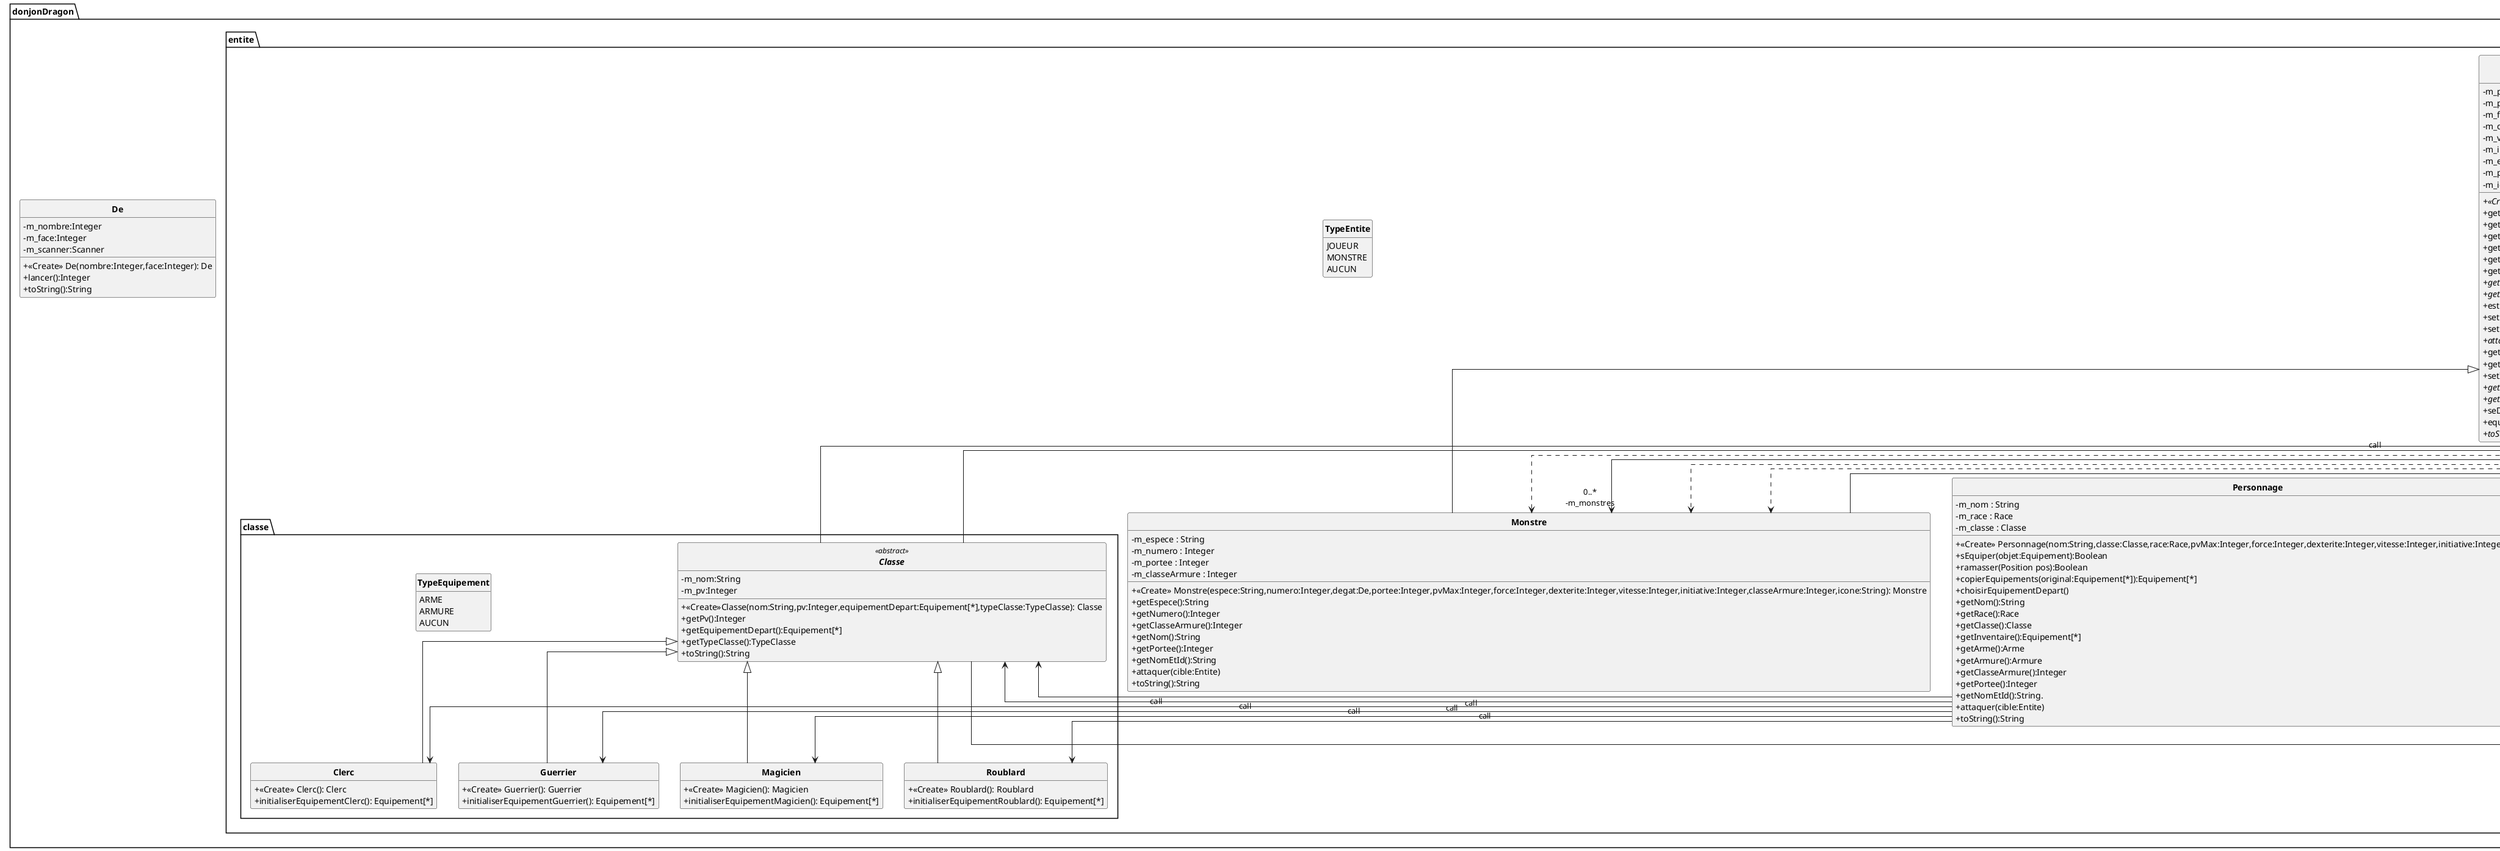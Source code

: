 @startuml
'https://plantuml.com/class-diagram
skinparam classAttributeIconSize 0
skinparam classFontStyle Bold
skinparam style strictuml
top to bottom direction
skinparam linetype ortho
hide empty members
package donjonDragon
{
package entite
{
abstract Entite<<abstract>>
{
-m_pvMax : Integer
-m_pv : Integer
-m_force : Integer
-m_dexterite : Integer
-m_vitesse : Integer
-m_initiative : Integer
-m_enVie : Boolean
-m_pos : Integer[*]
-m_icone : String

+{abstract} «Create» Entite(pvMax:Integer, pv:Integer, force:Integer, dexterite:Integer, vitesse:Integer, initiative:Integer, enVie:Boolean, icone:String, type:TypeEntite): Entite
+getPvMax():Integer
+getPv():Integer
+getForce():Integer
+getDexterite():Integer
+getVitesse():Integer
+getInitiative():Integer
+{abstract} getClasseArmure():Integer
+{abstract} getNom():String
+estEnVie():Boolean
+setPv(pv:Integer)
+setEnVie(vie:Boolean)
+{abstract} attaquer(cible:Entite)
+getType(): TypeEntite
+getIcone(): String
+setIcone(): String
+{abstract}getPortee():Integer
+{abstract}getNomEtId():String
+seDeplacer(donjon:Donjon,pos:Integer[*],deplacementX:Integer,deplacementY:Integer)
+equals(obj:Object): Boolean
+{abstract}toString():String

}
class Personnage
{
-m_nom : String
-m_race : Race
-m_classe : Classe

+«Create» Personnage(nom:String,classe:Classe,race:Race,pvMax:Integer,force:Integer,dexterite:Integer,vitesse:Integer,initiative:Integer): Personnage
+sEquiper(objet:Equipement):Boolean
+ramasser(Position pos):Boolean
+copierEquipements(original:Equipement[*]):Equipement[*]
+choisirEquipementDepart()
+getNom():String
+getRace():Race
+getClasse():Classe
+getInventaire():Equipement[*]
+getArme():Arme
+getArmure():Armure
+getClasseArmure():Integer
+getPortee():Integer
+getNomEtId():String.
+attaquer(cible:Entite)
+toString():String

}
class Monstre
{
-m_espece : String
-m_numero : Integer
-m_portee : Integer
-m_classeArmure : Integer

+«Create» Monstre(espece:String,numero:Integer,degat:De,portee:Integer,pvMax:Integer,force:Integer,dexterite:Integer,vitesse:Integer,initiative:Integer,classeArmure:Integer,icone:String): Monstre
+getEspece():String
+getNumero():Integer
+getClasseArmure():Integer
+getNom():String
+getPortee():Integer
+getNomEtId():String
+attaquer(cible:Entite)
+toString():String

}
enum TypeEntite
{
JOUEUR
MONSTRE
AUCUN
}
package classe
{
abstract Classe<<abstract>>
{
-m_nom:String
-m_pv:Integer

+«Create»Classe(nom:String,pv:Integer,equipementDepart:Equipement[*],typeClasse:TypeClasse): Classe
+getPv():Integer
+getEquipementDepart():Equipement[*]
+getTypeClasse():TypeClasse
+toString():String
}
class Clerc
{
+«Create» Clerc(): Clerc
+initialiserEquipementClerc(): Equipement[*]
}
class Guerrier
{
+«Create» Guerrier(): Guerrier
+initialiserEquipementGuerrier(): Equipement[*]
}
class Magicien
{
+«Create» Magicien(): Magicien
+initialiserEquipementMagicien(): Equipement[*]
}
class Roublard
{
+«Create» Roublard(): Roublard
+initialiserEquipementRoublard(): Equipement[*]
}
enum TypeEquipement {
ARME
ARMURE
AUCUN
}
}

package race
{
/'Définitions des classes'/
abstract Race<<abstract>>
{
-m_pv : Integer
-m_force : Integer
-m_dexterite : Integer
-m_vitesse : Integer
-m_initiative : Integer
+«Create» Race(pv:Integer,force:Integer,dexterite:Integer,vitesse:Integer,initiative:Integer): Race
+getPv():Integer
+getForce():Integer
+getDexterite():Integer
+getVitesse():Integer
+getInitiative():Integer
+toString():String
}
class Elfe
{
+«Create» Elfe(): Elfe
}
class Humain
{
+«Create» Humain(): Humain
}
class Halfelin
{
+«Create» Halfelin(): Halfelin
}
class Nain
{
+«Create» Nain(): Nain
}
}

package sort
{
/'Définitions des sorts'/
interface Sort
{
+lancer(entites:Personnage[*],donjon:Donjon)
}
class ArmeMagique
{
+«Create» ArmeMagique(): ArmeMagique
+lancer(entites:Personnage[*],donjon:Donjon)
+listPerso(persos:Personnage[*])
+listArme(perso:Personnage,armeDispo:Arme[*])
}
class BoogieWoogie
{
+«Create» BoogieWoogie(): BoogieWoogie
+lancer(entites:Personnage[*],donjon:Donjon)
+coordonneCible(numCible:Integer,donjon:Donjon):Integer[*]
}
class Guerison
{
+«Create» Guerison(): Guerison
+lancer(entites:Personnage[*],donjon:Donjon)
+listPerso(persos:APersonnage[*])
}
}
}
package equipement
{
/'Définitions des classes'/
abstract Equipement<<abstract>>
{
-m_nom:String
-m_lourd:Boolean

+«Create» Equipement(nom:String,est_lourd:Boolean,type:TypeEquipement): Equipement
+{abstract} copie():Equipement
+getNom():String
+getLourd():Boolean
+getType(): TypeEquipement
+toString():String
}
'--- Relations d'appel ---
Equipement .> Donjon : "«call»"
class Armure
{
-m_classeArmure:Integer
+«Create» Armure(nom:Integer,classeArmure:Integer,est_lourd:Boolean): Armure
+copie():Armure
+getClasse():Integer
}
'--- Relations d'appel ---
Armure .> Equipement : "«call»"
class Arme
{
-m_portee:Integer
-m_bonus:Integer
+«Create» Armure(nom:String,degat:De,portee:Integer,est_lourd:Boolean): Armure
+copie():Arme
+getDegat():De
+getPortee():Integer
+getBonus():Integer
+setM_bonus(bonus:Integer)
}
'--- Relations d'appel ---
Arme .> Equipement : "«call»"
Arme .> De : "«call»"
/'Définitions des relations'/
Armure -up-|> Equipement
Arme -up-|> Equipement
enum TypeEquipement {
ARME
ARMURE
AUCUN
}
}
package plateau
{
/'Définitions des classes'/
class Donjon
{
-m_taille:Integer
-m_tailleX:Integer
-m_tailleY:Integer
-m_carteAffiche:AffichageDonjon
+«Create» Donjon(): Donjon
+«Create» Donjon(tailleX:Integer,tailleY:Integer): Donjon
+creerCarte(axe:String):Integer
+tailleMax():Integer
+initialiserCarte():Position[*][*]
+cordonneX(lettreX:char):Integer
+cordonneValide(coordX:Integer,coordY:Integer):Booleans
+placerObstacle()
+placerEntite(entite:Entite)
+placerEquipement(objet:Equipement)
+donjonDefaut(persos:Personnage[*],objets:Equipement[*],monstres:Monstre[*])
+getCarte():Position[*][*]
+getTailleX():Integer
+getTailleY():Integer
+getTaille():Integer
+getMonstres():ArrayList<Monstre>
+creerMonstre()
+addMonstres(monstre:Monstre)
+trouverPositionEntite(entite:Entite):Integer[*]
+deplacementEntite(entite:Entite,pos:Integer[*]):Boolean
+afficherCarte()
+attaquerEntite(acteur:Entite,cible:Entite):Boolean
+attaquerEntiteMJ(position:Position,degat:De):Boolean
+deplacementEntiteMJ(positionEntite:Position):Boolean
}
/'Définitions des relations'/
'--- Relations d'appel ---
Donjon .> Entite : "«call»"
Donjon .> Equipement : "«call»"
Donjon .> Monstre : "«call»"
Donjon .> Personnage : "«call»"

'--- Agrégations ---
Donjon "1" o--> "0..*\n-m_monstres" Monstre : contient

class AffichageDonjon
{
-m_scanner:Scanner
-m_carte:Position[*][*]

+«Create» AffichageDonjon(carte:Position[][]): AffichageDonjon
+mauvaiseDimension()
+mauvaisFormat()
+dimensionCarte(axe:String):Integer
+coordonneObstacle():String
+coordonneCombattant(nomEntite:String):String
+coordonneEquipement(objet:String): String
+nombreMonstres(taille:Integer):Integer
+mauvaisNbMonstres()
+especeMonstres(numMonstre:Integer): String
+degatsMonstre():Integer[*]
+nombreInsuffisant()
+nombreSuperieurEgalZero()
+nombreInsuffisantAttaque()
+porteeMonstre():Integer
+pvMonstre():Integer
+forceMonstre():Integer
+dexteriteMonstre():Integer
+vitesseMonstre():Integer
+initiativeMonstre():Integer
+classeArmureMonstre():Integer
+iconeMonstre():String
+mauvaisIcone()
+afficherCarte(donjon:Position[*][*],tailleX:Integer,tailleY:Integer)
}
class Position
{
-m_obstacle:Boolean
-m_typeEquipement:TypeEquipement
-m_typeEntite:TypeEntite
-m_equipement:Equipement
-m_entite:Entite
-m_icone:String

+«Create» Position():Position
+getObstacle():Boolean
+getTypeEquipement():TypeEquipement
+getTypeEntite():TypeEntite
+getEntite():Entite
+getEquipement():Equipement
+getIcone():String
+setIcone(icone:String)
+setTypeEntite(entite:TypeEntite)
+setTypeEquipement(equipement:TypeEquipement)
+setObstacle(obstacle:Boolean)
+placerEquipement(equipement:Equipement)
+placerEntite(entite:Entite)
+enleverEquipement()
+enleverEntite()
+miseAJourIcone()
+estVide()
+aJusteEquipement()
+toString():String
}
}
class De
{
-m_nombre:Integer
-m_face:Integer
-m_scanner:Scanner
+«Create» De(nombre:Integer,face:Integer): De
+lancer():Integer
+toString():String
}
class Jeu
{
-m_donjons : Donjon[*]
-m_donjonActuel : int
-m_joueurs : Personnage[*]
-m_scanner : Scanner

+«Create» Jeu() : Jeu
+lancerPartie() :
+proposerMiseEnPlace(donjon : Donjon) :
+calculerInitiative(donjon : Donjon) : Entite[*]
+gererTourPersonnage(joueur : Personnage, donjon : Donjon) :
+gererTourMonstre(monstre : Monstre, donjon : Donjon) :
+donjonEstTermine(donjon : Donjon) : boolean
+restaurerVieJoueurs() :
+auMoinsUnJoueurMort() : boolean
+afficherDefaite() :
+afficherVictoire() :
}
}


Personnage -up-|> Entite
Monstre -up-|> Entite

Clerc -up-|> Classe
Guerrier -up-|> Classe
Magicien -up-|> Classe
Roublard -up-|> Classe

Elfe -up-|> Race
Humain -up-|> Race
Halfelin -up-|> Race
Nain -up-|> Race

Classe -> Equipement : «call»
Classe -> Arme : «call»
Classe -> Armure : «call»

Entite -> Donjon : «call»
Monstre -> De : «call»

Personnage -> De : «call»
Personnage -> Classe : «call»
Personnage -> Clerc : «call»
Personnage -> Classe : «call»
Personnage -> Guerrier : «call»
Personnage -> Magicien : «call»
Personnage -> Roublard : «call»
Personnage -> Elfe : «call»
Personnage -> Halfelin : «call»
Personnage -> Humain : «call»
Personnage -> Nain : «call»
Personnage -> Race : «call»
Personnage -> Equipement : «call»
Personnage -> Arme : «call»
Personnage -> Armure : «call»
Personnage -> Donjon : «call»


/'Définitions des relations'/
' --- Relations d'appel ---
Jeu .> Donjon : "«call»"
Jeu .> Personnage : "«call»"
Jeu .> Monstre : "«call»"
Jeu .> Entite : "«call»"
Jeu .> Armure : "«call»"
Jeu .> Arme : "«call»"
Jeu .> Scanner : "«call»"
Jeu .> De : "«call»"

' --- Relations d'instanciation ---
Jeu .> Donjon : "«instantiate»"
Jeu .> Armure : "«instantiate»"
Jeu .> Arme : "«instantiate»"
Jeu .> Monstre : "«instantiate»"
Jeu .> De : "«instantiate»"
Jeu .> Scanner : "«instantiate»"

' --- Agrégations ---
Jeu "1" *--> "3\n-m_donjons" Donjon : contient
Jeu "1" o--> "1..*\n-m_joueurs" Personnage : se joue avec


@enduml
